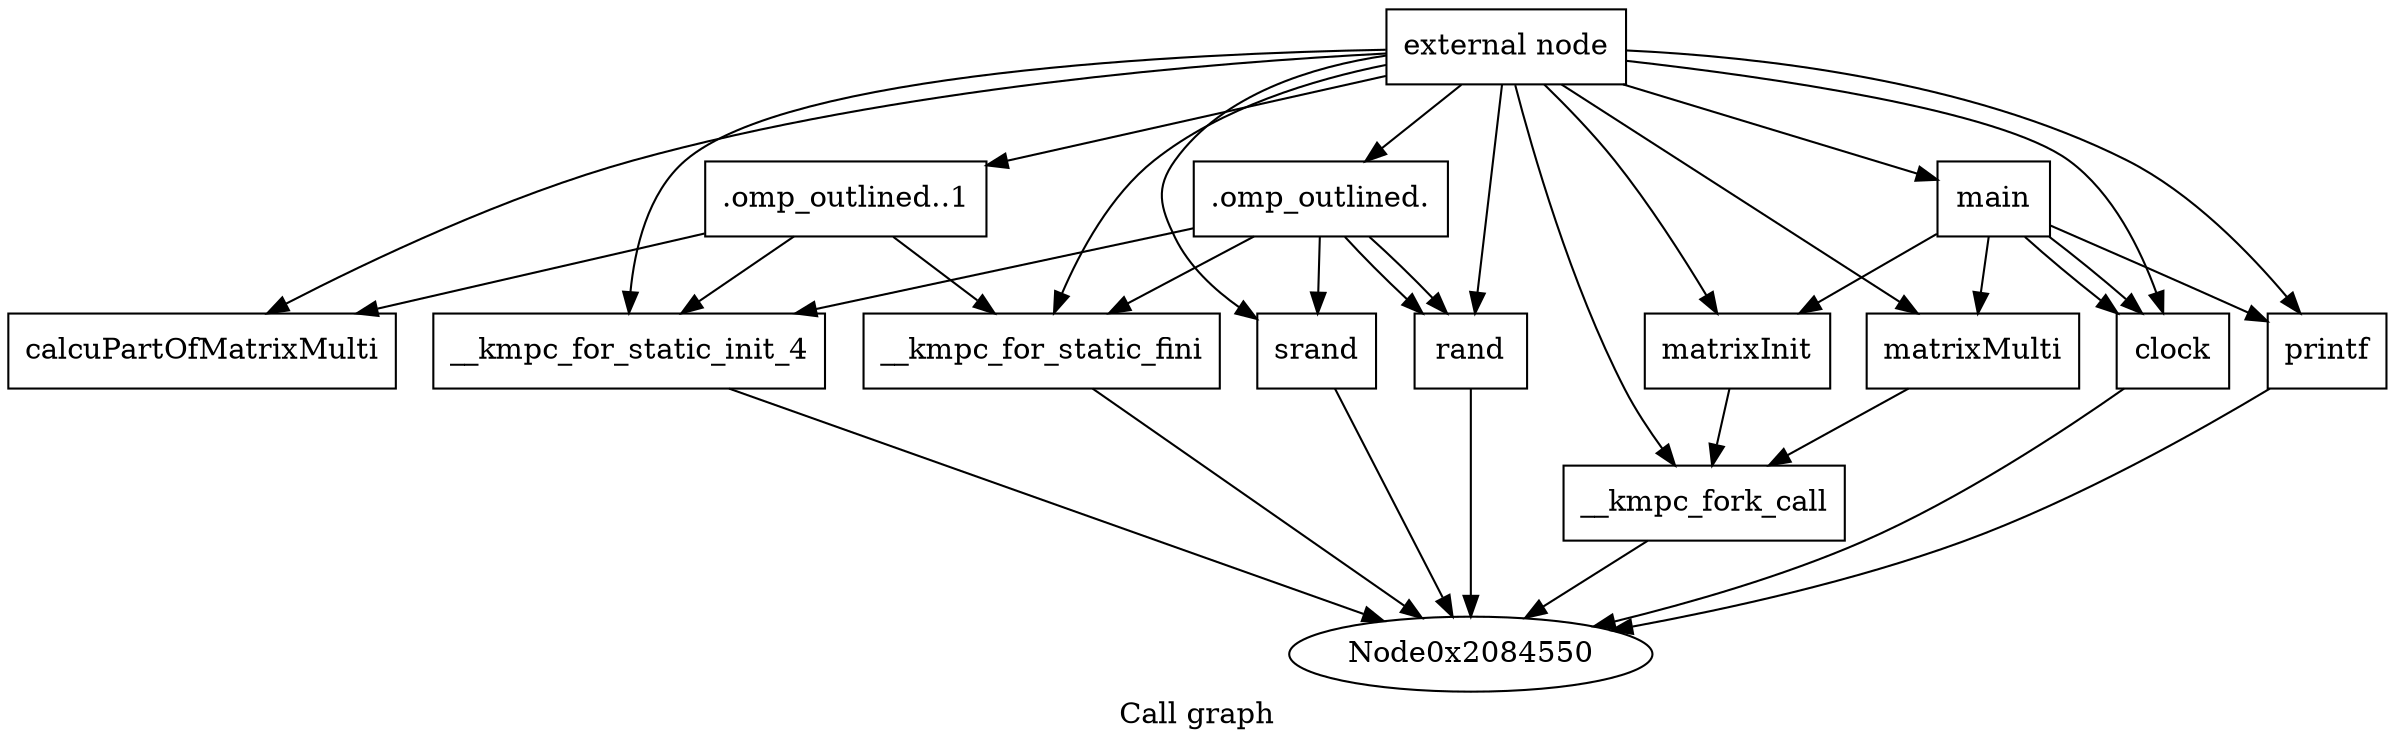 digraph "Call graph" {
	label="Call graph";

	Node0x201c750 [shape=record,label="{external node}"];
	Node0x201c750 -> Node0x208d5e0;
	Node0x201c750 -> Node0x208d680;
	Node0x201c750 -> Node0x208dbc0;
	Node0x201c750 -> Node0x208dcc0;
	Node0x201c750 -> Node0x208dd60;
	Node0x201c750 -> Node0x208dcf0;
	Node0x201c750 -> Node0x208dea0;
	Node0x201c750 -> Node0x208d610;
	Node0x201c750 -> Node0x208dc50;
	Node0x201c750 -> Node0x208e050;
	Node0x201c750 -> Node0x208e080;
	Node0x201c750 -> Node0x208e440;
	Node0x201c750 -> Node0x208e3d0;
	Node0x208d5e0 [shape=record,label="{calcuPartOfMatrixMulti}"];
	Node0x208d680 [shape=record,label="{matrixInit}"];
	Node0x208d680 -> Node0x208d610;
	Node0x208dbc0 [shape=record,label="{.omp_outlined.}"];
	Node0x208dbc0 -> Node0x208dcc0;
	Node0x208dbc0 -> Node0x208dd60;
	Node0x208dbc0 -> Node0x208dcf0;
	Node0x208dbc0 -> Node0x208dcf0;
	Node0x208dbc0 -> Node0x208dea0;
	Node0x208d610 [shape=record,label="{__kmpc_fork_call}"];
	Node0x208d610 -> Node0x2084550;
	Node0x208dcc0 [shape=record,label="{__kmpc_for_static_init_4}"];
	Node0x208dcc0 -> Node0x2084550;
	Node0x208dd60 [shape=record,label="{srand}"];
	Node0x208dd60 -> Node0x2084550;
	Node0x208dcf0 [shape=record,label="{rand}"];
	Node0x208dcf0 -> Node0x2084550;
	Node0x208dea0 [shape=record,label="{__kmpc_for_static_fini}"];
	Node0x208dea0 -> Node0x2084550;
	Node0x208dc50 [shape=record,label="{matrixMulti}"];
	Node0x208dc50 -> Node0x208d610;
	Node0x208e050 [shape=record,label="{.omp_outlined..1}"];
	Node0x208e050 -> Node0x208dcc0;
	Node0x208e050 -> Node0x208d5e0;
	Node0x208e050 -> Node0x208dea0;
	Node0x208e080 [shape=record,label="{main}"];
	Node0x208e080 -> Node0x208d680;
	Node0x208e080 -> Node0x208e440;
	Node0x208e080 -> Node0x208dc50;
	Node0x208e080 -> Node0x208e440;
	Node0x208e080 -> Node0x208e3d0;
	Node0x208e440 [shape=record,label="{clock}"];
	Node0x208e440 -> Node0x2084550;
	Node0x208e3d0 [shape=record,label="{printf}"];
	Node0x208e3d0 -> Node0x2084550;
}
